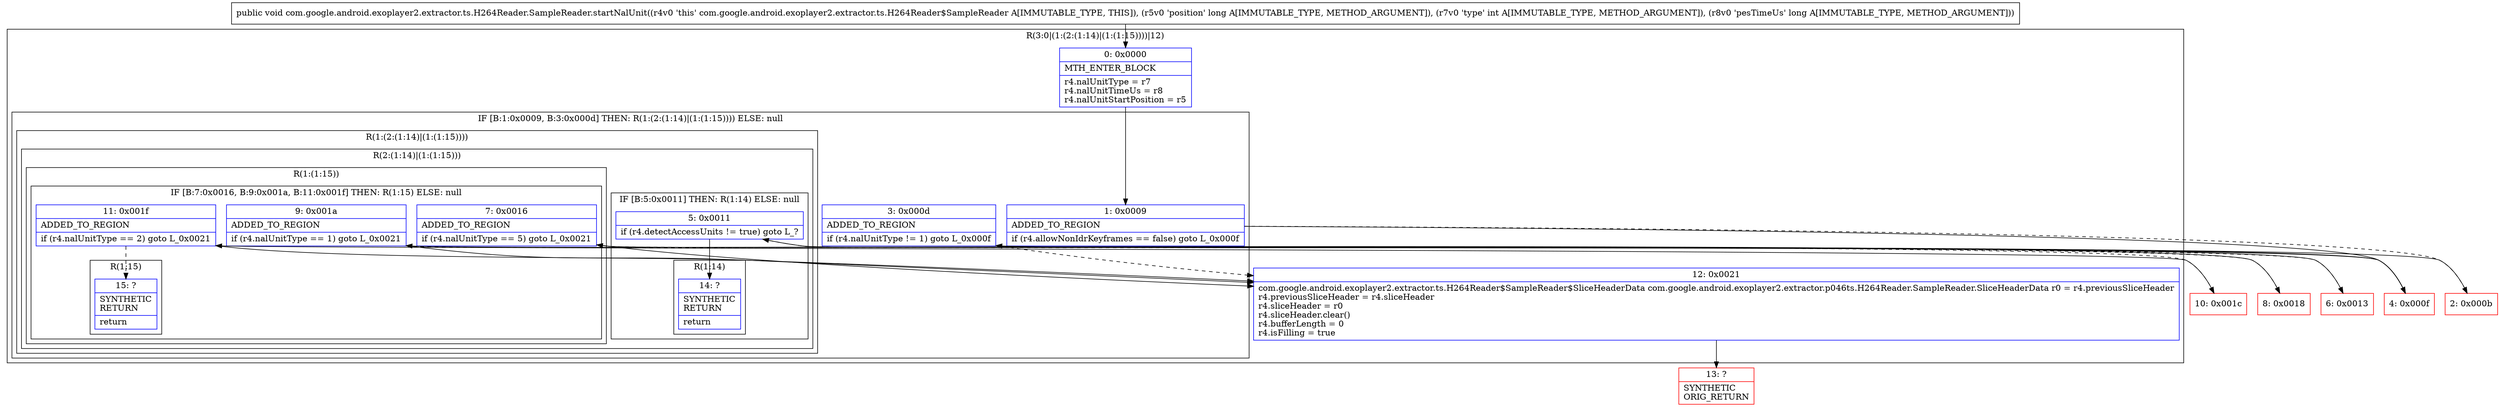 digraph "CFG forcom.google.android.exoplayer2.extractor.ts.H264Reader.SampleReader.startNalUnit(JIJ)V" {
subgraph cluster_Region_1033415560 {
label = "R(3:0|(1:(2:(1:14)|(1:(1:15))))|12)";
node [shape=record,color=blue];
Node_0 [shape=record,label="{0\:\ 0x0000|MTH_ENTER_BLOCK\l|r4.nalUnitType = r7\lr4.nalUnitTimeUs = r8\lr4.nalUnitStartPosition = r5\l}"];
subgraph cluster_IfRegion_1743225660 {
label = "IF [B:1:0x0009, B:3:0x000d] THEN: R(1:(2:(1:14)|(1:(1:15)))) ELSE: null";
node [shape=record,color=blue];
Node_1 [shape=record,label="{1\:\ 0x0009|ADDED_TO_REGION\l|if (r4.allowNonIdrKeyframes == false) goto L_0x000f\l}"];
Node_3 [shape=record,label="{3\:\ 0x000d|ADDED_TO_REGION\l|if (r4.nalUnitType != 1) goto L_0x000f\l}"];
subgraph cluster_Region_182998186 {
label = "R(1:(2:(1:14)|(1:(1:15))))";
node [shape=record,color=blue];
subgraph cluster_Region_1187710026 {
label = "R(2:(1:14)|(1:(1:15)))";
node [shape=record,color=blue];
subgraph cluster_IfRegion_1140601688 {
label = "IF [B:5:0x0011] THEN: R(1:14) ELSE: null";
node [shape=record,color=blue];
Node_5 [shape=record,label="{5\:\ 0x0011|if (r4.detectAccessUnits != true) goto L_?\l}"];
subgraph cluster_Region_416917112 {
label = "R(1:14)";
node [shape=record,color=blue];
Node_14 [shape=record,label="{14\:\ ?|SYNTHETIC\lRETURN\l|return\l}"];
}
}
subgraph cluster_Region_1356659917 {
label = "R(1:(1:15))";
node [shape=record,color=blue];
subgraph cluster_IfRegion_1319853000 {
label = "IF [B:7:0x0016, B:9:0x001a, B:11:0x001f] THEN: R(1:15) ELSE: null";
node [shape=record,color=blue];
Node_7 [shape=record,label="{7\:\ 0x0016|ADDED_TO_REGION\l|if (r4.nalUnitType == 5) goto L_0x0021\l}"];
Node_9 [shape=record,label="{9\:\ 0x001a|ADDED_TO_REGION\l|if (r4.nalUnitType == 1) goto L_0x0021\l}"];
Node_11 [shape=record,label="{11\:\ 0x001f|ADDED_TO_REGION\l|if (r4.nalUnitType == 2) goto L_0x0021\l}"];
subgraph cluster_Region_1819264950 {
label = "R(1:15)";
node [shape=record,color=blue];
Node_15 [shape=record,label="{15\:\ ?|SYNTHETIC\lRETURN\l|return\l}"];
}
}
}
}
}
}
Node_12 [shape=record,label="{12\:\ 0x0021|com.google.android.exoplayer2.extractor.ts.H264Reader$SampleReader$SliceHeaderData com.google.android.exoplayer2.extractor.p046ts.H264Reader.SampleReader.SliceHeaderData r0 = r4.previousSliceHeader\lr4.previousSliceHeader = r4.sliceHeader\lr4.sliceHeader = r0\lr4.sliceHeader.clear()\lr4.bufferLength = 0\lr4.isFilling = true\l}"];
}
Node_2 [shape=record,color=red,label="{2\:\ 0x000b}"];
Node_4 [shape=record,color=red,label="{4\:\ 0x000f}"];
Node_6 [shape=record,color=red,label="{6\:\ 0x0013}"];
Node_8 [shape=record,color=red,label="{8\:\ 0x0018}"];
Node_10 [shape=record,color=red,label="{10\:\ 0x001c}"];
Node_13 [shape=record,color=red,label="{13\:\ ?|SYNTHETIC\lORIG_RETURN\l}"];
MethodNode[shape=record,label="{public void com.google.android.exoplayer2.extractor.ts.H264Reader.SampleReader.startNalUnit((r4v0 'this' com.google.android.exoplayer2.extractor.ts.H264Reader$SampleReader A[IMMUTABLE_TYPE, THIS]), (r5v0 'position' long A[IMMUTABLE_TYPE, METHOD_ARGUMENT]), (r7v0 'type' int A[IMMUTABLE_TYPE, METHOD_ARGUMENT]), (r8v0 'pesTimeUs' long A[IMMUTABLE_TYPE, METHOD_ARGUMENT])) }"];
MethodNode -> Node_0;
Node_0 -> Node_1;
Node_1 -> Node_2[style=dashed];
Node_1 -> Node_4;
Node_3 -> Node_4;
Node_3 -> Node_12[style=dashed];
Node_5 -> Node_6[style=dashed];
Node_5 -> Node_14;
Node_7 -> Node_8[style=dashed];
Node_7 -> Node_12;
Node_9 -> Node_10[style=dashed];
Node_9 -> Node_12;
Node_11 -> Node_12;
Node_11 -> Node_15[style=dashed];
Node_12 -> Node_13;
Node_2 -> Node_3;
Node_4 -> Node_5;
Node_6 -> Node_7;
Node_8 -> Node_9;
Node_10 -> Node_11;
}

